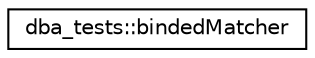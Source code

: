 digraph "Graphical Class Hierarchy"
{
  edge [fontname="Helvetica",fontsize="10",labelfontname="Helvetica",labelfontsize="10"];
  node [fontname="Helvetica",fontsize="10",shape=record];
  rankdir="LR";
  Node1 [label="dba_tests::bindedMatcher",height=0.2,width=0.4,color="black", fillcolor="white", style="filled",URL="$structdba__tests_1_1binded_matcher.html"];
}
